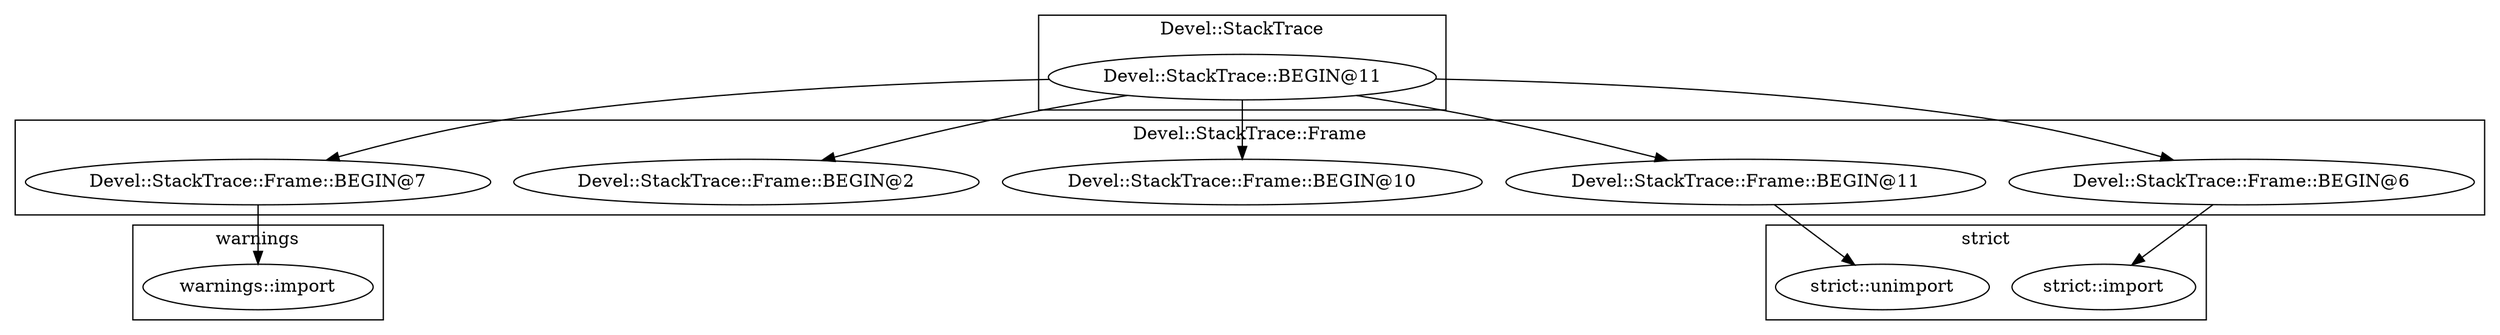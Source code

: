 digraph {
graph [overlap=false]
subgraph cluster_warnings {
	label="warnings";
	"warnings::import";
}
subgraph cluster_Devel_StackTrace {
	label="Devel::StackTrace";
	"Devel::StackTrace::BEGIN@11";
}
subgraph cluster_strict {
	label="strict";
	"strict::import";
	"strict::unimport";
}
subgraph cluster_Devel_StackTrace_Frame {
	label="Devel::StackTrace::Frame";
	"Devel::StackTrace::Frame::BEGIN@7";
	"Devel::StackTrace::Frame::BEGIN@11";
	"Devel::StackTrace::Frame::BEGIN@10";
	"Devel::StackTrace::Frame::BEGIN@2";
	"Devel::StackTrace::Frame::BEGIN@6";
}
"Devel::StackTrace::BEGIN@11" -> "Devel::StackTrace::Frame::BEGIN@6";
"Devel::StackTrace::BEGIN@11" -> "Devel::StackTrace::Frame::BEGIN@7";
"Devel::StackTrace::BEGIN@11" -> "Devel::StackTrace::Frame::BEGIN@10";
"Devel::StackTrace::Frame::BEGIN@11" -> "strict::unimport";
"Devel::StackTrace::BEGIN@11" -> "Devel::StackTrace::Frame::BEGIN@11";
"Devel::StackTrace::Frame::BEGIN@7" -> "warnings::import";
"Devel::StackTrace::BEGIN@11" -> "Devel::StackTrace::Frame::BEGIN@2";
"Devel::StackTrace::Frame::BEGIN@6" -> "strict::import";
}
